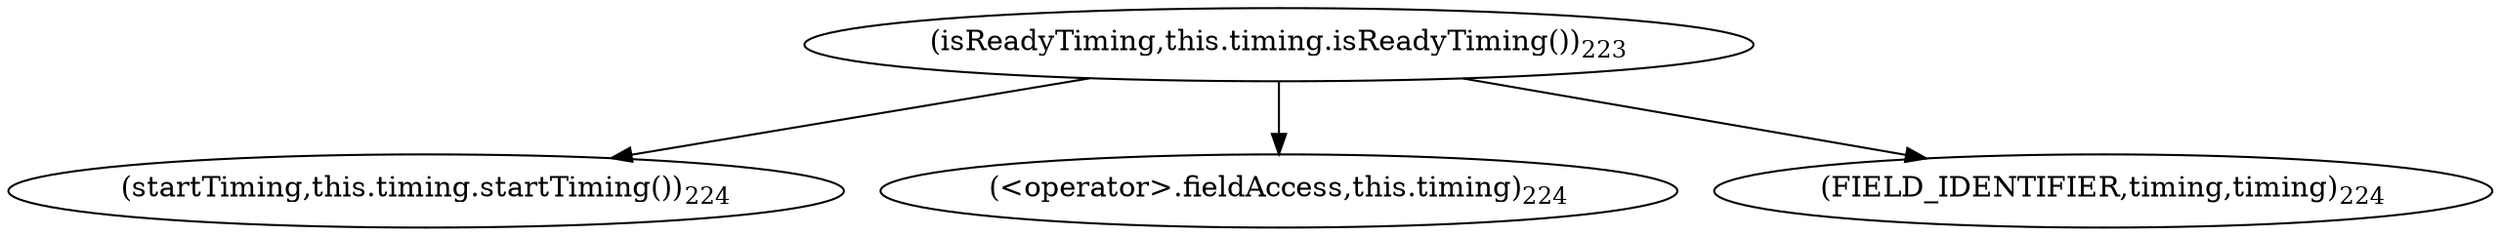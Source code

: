 digraph "startTiming" {  
"1041" [label = <(isReadyTiming,this.timing.isReadyTiming())<SUB>223</SUB>> ]
"1045" [label = <(startTiming,this.timing.startTiming())<SUB>224</SUB>> ]
"1046" [label = <(&lt;operator&gt;.fieldAccess,this.timing)<SUB>224</SUB>> ]
"1048" [label = <(FIELD_IDENTIFIER,timing,timing)<SUB>224</SUB>> ]
  "1041" -> "1046" 
  "1041" -> "1048" 
  "1041" -> "1045" 
}
